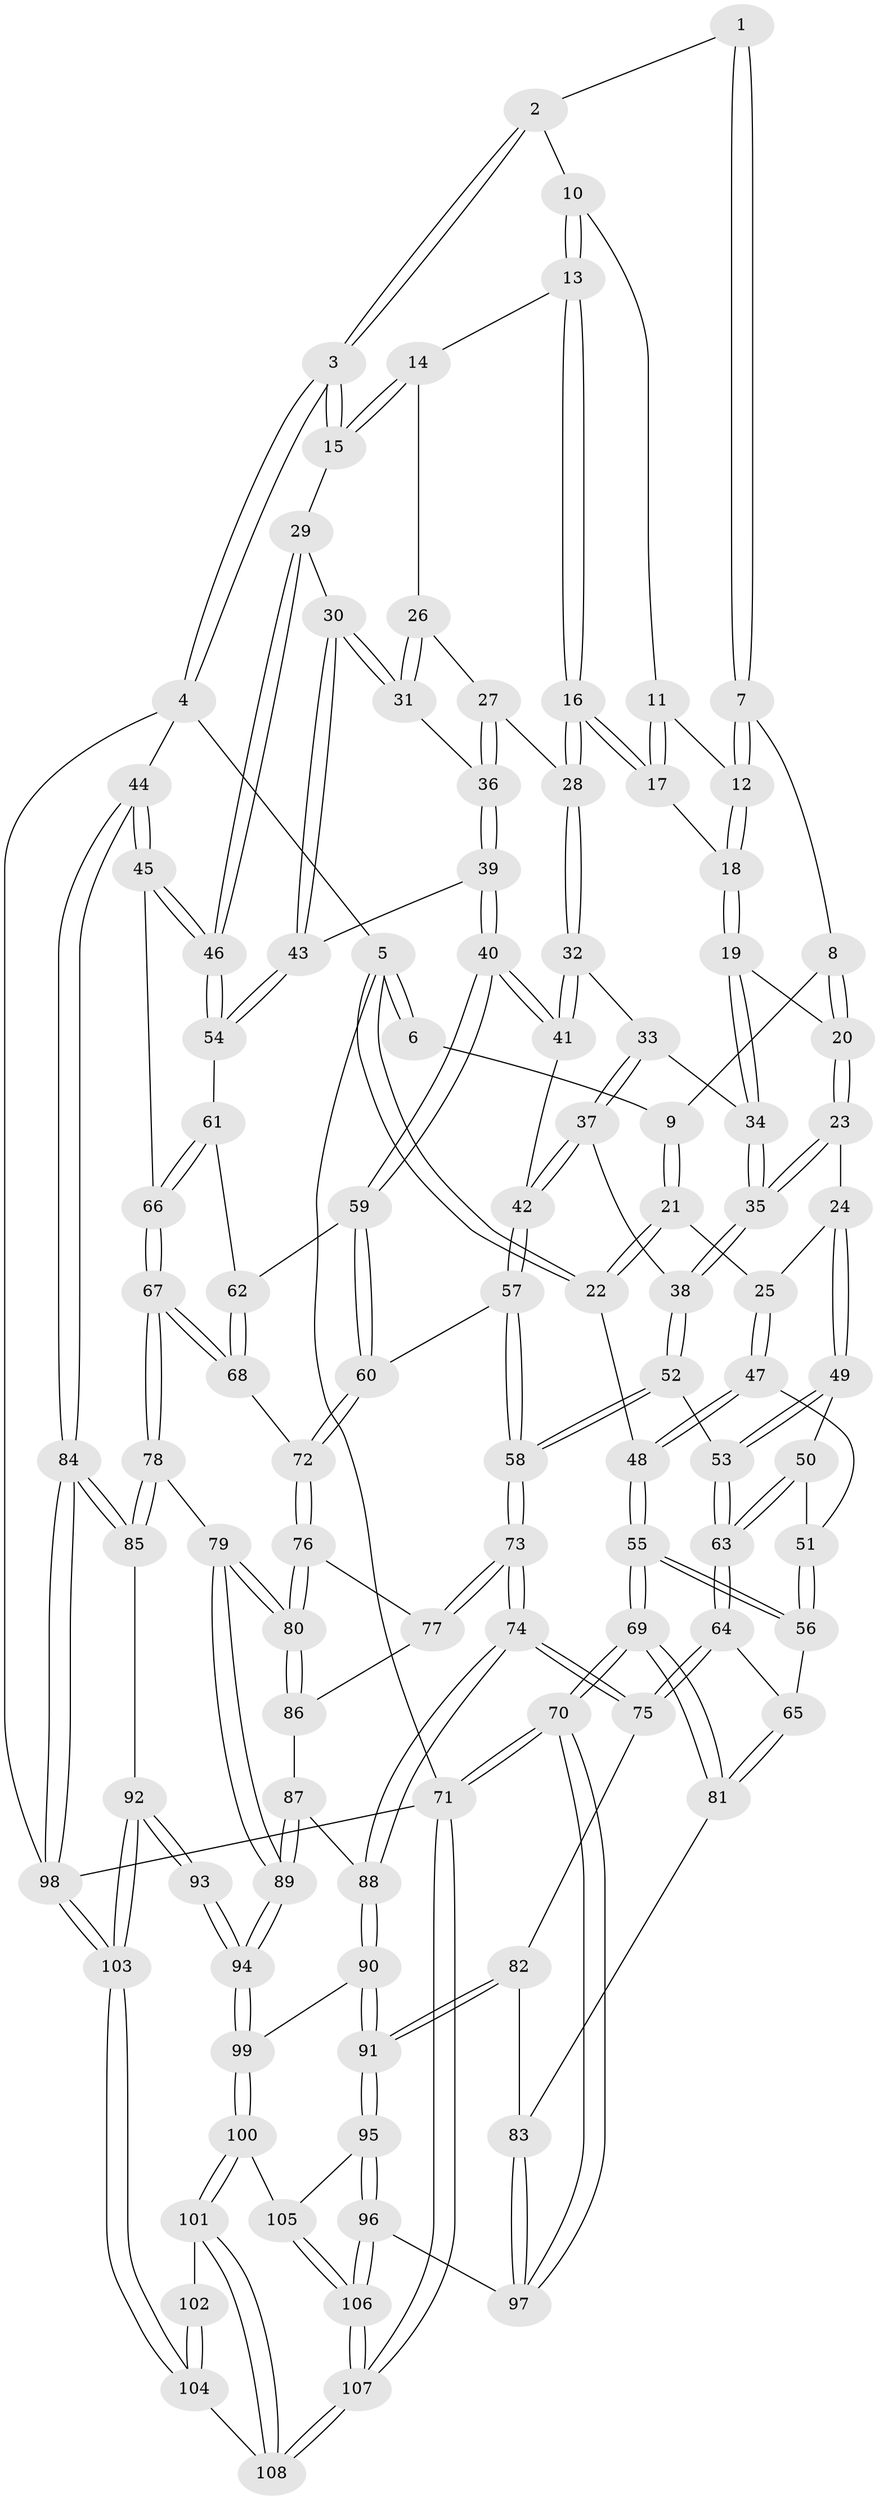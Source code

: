 // Generated by graph-tools (version 1.1) at 2025/03/03/09/25 03:03:16]
// undirected, 108 vertices, 267 edges
graph export_dot {
graph [start="1"]
  node [color=gray90,style=filled];
  1 [pos="+0.539695175918797+0"];
  2 [pos="+0.5475881469250778+0"];
  3 [pos="+1+0"];
  4 [pos="+1+0"];
  5 [pos="+0+0"];
  6 [pos="+0.2610698350978005+0"];
  7 [pos="+0.47209267119936404+0.06560160070119832"];
  8 [pos="+0.45847111920913075+0.07946618282365274"];
  9 [pos="+0.2757023623900253+0.13318142100903252"];
  10 [pos="+0.6306010308060505+0.11389306800996171"];
  11 [pos="+0.5872838641329622+0.1686936338142761"];
  12 [pos="+0.5138629738232193+0.16251291486752528"];
  13 [pos="+0.6643742333988526+0.15607474352233364"];
  14 [pos="+0.734137753450248+0.18247473000056078"];
  15 [pos="+1+0.044154201731734816"];
  16 [pos="+0.5952437890181482+0.25536635750813724"];
  17 [pos="+0.5880505229013488+0.240647151900718"];
  18 [pos="+0.5145647659803777+0.16773192603717613"];
  19 [pos="+0.4791675243289988+0.2574375767137317"];
  20 [pos="+0.3996790980365802+0.2081657750198479"];
  21 [pos="+0.23737465150266973+0.2198106094298397"];
  22 [pos="+0+0"];
  23 [pos="+0.2823576805735771+0.25871615930496755"];
  24 [pos="+0.2714762576253603+0.25671654941520367"];
  25 [pos="+0.24923628422608288+0.24185320133509966"];
  26 [pos="+0.7185936018950334+0.2310713666540628"];
  27 [pos="+0.6627791816349385+0.28433619514286734"];
  28 [pos="+0.5956401113380684+0.2811987684610084"];
  29 [pos="+0.9252121531558206+0.22759574980545852"];
  30 [pos="+0.8262768825336021+0.31957334252896524"];
  31 [pos="+0.7765153163620493+0.30436616895276736"];
  32 [pos="+0.5884092080207036+0.28810370691929843"];
  33 [pos="+0.5405833667400191+0.2938203407824363"];
  34 [pos="+0.4802869373464737+0.2597109724653312"];
  35 [pos="+0.39490294241115154+0.35448808358780365"];
  36 [pos="+0.6990818286081144+0.33019039921478827"];
  37 [pos="+0.47761550105242967+0.39803227157120125"];
  38 [pos="+0.40921057945259204+0.3861987261285273"];
  39 [pos="+0.7013494395356227+0.3665742821228648"];
  40 [pos="+0.634831811612457+0.44867743161992923"];
  41 [pos="+0.5998068874003325+0.35522414490787957"];
  42 [pos="+0.48653727911039724+0.40706849517460053"];
  43 [pos="+0.8083207837192327+0.39778452786426727"];
  44 [pos="+1+0.5877135956357132"];
  45 [pos="+1+0.5369268484933594"];
  46 [pos="+0.9505230796190224+0.47979245684706817"];
  47 [pos="+0.1490544032129905+0.3439381622991529"];
  48 [pos="+0+0.22984816935803373"];
  49 [pos="+0.26781086264610543+0.3170788499488562"];
  50 [pos="+0.2159897250757889+0.4345398474375383"];
  51 [pos="+0.1417800711842651+0.4015948917718858"];
  52 [pos="+0.33836375374260164+0.5036709682729427"];
  53 [pos="+0.3173051987018244+0.5029281022449956"];
  54 [pos="+0.8153599369223546+0.4314114269463265"];
  55 [pos="+0+0.47308597600477825"];
  56 [pos="+0.049743599986737774+0.4899307014894593"];
  57 [pos="+0.5557465129625601+0.5006150412865211"];
  58 [pos="+0.43406383017956035+0.5910024480158267"];
  59 [pos="+0.6317496433467414+0.4714527325761673"];
  60 [pos="+0.6049606586648514+0.5005479956517908"];
  61 [pos="+0.7863917969790402+0.4600672645181091"];
  62 [pos="+0.7359638509383658+0.4754087472692969"];
  63 [pos="+0.2672405084506329+0.5156421289436719"];
  64 [pos="+0.21529606134609694+0.5629828889651608"];
  65 [pos="+0.15900006724586424+0.5681132660461833"];
  66 [pos="+0.8192586958912325+0.6137435289415322"];
  67 [pos="+0.7917437628783072+0.6406954603492522"];
  68 [pos="+0.7485755587566372+0.5725310198318851"];
  69 [pos="+0+0.8575246512364144"];
  70 [pos="+0+1"];
  71 [pos="+0+1"];
  72 [pos="+0.605569510036675+0.5019086500611791"];
  73 [pos="+0.434077731006175+0.6040710187022048"];
  74 [pos="+0.39051443392991575+0.7151843616503697"];
  75 [pos="+0.24803492739342653+0.6343088251452178"];
  76 [pos="+0.6415685199529045+0.6280925209325622"];
  77 [pos="+0.5127884641955729+0.643159954229702"];
  78 [pos="+0.7727460915468245+0.6777243504389726"];
  79 [pos="+0.6756599027691674+0.6725927508376471"];
  80 [pos="+0.6576093708854435+0.6542116230527334"];
  81 [pos="+0.09484277443544156+0.7185222305058786"];
  82 [pos="+0.21579432479979038+0.7148901128047678"];
  83 [pos="+0.10008554491420994+0.7202435208404885"];
  84 [pos="+1+0.7424931580323811"];
  85 [pos="+0.816735439143284+0.7602407916370665"];
  86 [pos="+0.5464672429411079+0.6880254166600644"];
  87 [pos="+0.5448875481576619+0.7007005279207684"];
  88 [pos="+0.39120459795974555+0.7555706866804909"];
  89 [pos="+0.5928686761791552+0.8088268044030187"];
  90 [pos="+0.38954439881719577+0.7736542226638851"];
  91 [pos="+0.32623158427045157+0.8359086881122861"];
  92 [pos="+0.7828417116913365+0.8651994072442857"];
  93 [pos="+0.7450710863910112+0.8662191078273728"];
  94 [pos="+0.5835830548643971+0.838552529797057"];
  95 [pos="+0.3200229562355802+0.8478241185196036"];
  96 [pos="+0.30567579183107607+0.8652464153709506"];
  97 [pos="+0.24278671546674335+0.8590825874924573"];
  98 [pos="+1+1"];
  99 [pos="+0.5779414491964285+0.8423619435678313"];
  100 [pos="+0.5573236321956989+0.9665022765373569"];
  101 [pos="+0.5599302595394634+0.978519142202292"];
  102 [pos="+0.6880660943758816+0.9426765439073153"];
  103 [pos="+1+1"];
  104 [pos="+0.696762162314563+1"];
  105 [pos="+0.47951134491319+0.9484224969136933"];
  106 [pos="+0.3006343589514161+1"];
  107 [pos="+0.2712919134285958+1"];
  108 [pos="+0.5814038233901678+1"];
  1 -- 2;
  1 -- 7;
  1 -- 7;
  2 -- 3;
  2 -- 3;
  2 -- 10;
  3 -- 4;
  3 -- 4;
  3 -- 15;
  3 -- 15;
  4 -- 5;
  4 -- 44;
  4 -- 98;
  5 -- 6;
  5 -- 6;
  5 -- 22;
  5 -- 22;
  5 -- 71;
  6 -- 9;
  7 -- 8;
  7 -- 12;
  7 -- 12;
  8 -- 9;
  8 -- 20;
  8 -- 20;
  9 -- 21;
  9 -- 21;
  10 -- 11;
  10 -- 13;
  10 -- 13;
  11 -- 12;
  11 -- 17;
  11 -- 17;
  12 -- 18;
  12 -- 18;
  13 -- 14;
  13 -- 16;
  13 -- 16;
  14 -- 15;
  14 -- 15;
  14 -- 26;
  15 -- 29;
  16 -- 17;
  16 -- 17;
  16 -- 28;
  16 -- 28;
  17 -- 18;
  18 -- 19;
  18 -- 19;
  19 -- 20;
  19 -- 34;
  19 -- 34;
  20 -- 23;
  20 -- 23;
  21 -- 22;
  21 -- 22;
  21 -- 25;
  22 -- 48;
  23 -- 24;
  23 -- 35;
  23 -- 35;
  24 -- 25;
  24 -- 49;
  24 -- 49;
  25 -- 47;
  25 -- 47;
  26 -- 27;
  26 -- 31;
  26 -- 31;
  27 -- 28;
  27 -- 36;
  27 -- 36;
  28 -- 32;
  28 -- 32;
  29 -- 30;
  29 -- 46;
  29 -- 46;
  30 -- 31;
  30 -- 31;
  30 -- 43;
  30 -- 43;
  31 -- 36;
  32 -- 33;
  32 -- 41;
  32 -- 41;
  33 -- 34;
  33 -- 37;
  33 -- 37;
  34 -- 35;
  34 -- 35;
  35 -- 38;
  35 -- 38;
  36 -- 39;
  36 -- 39;
  37 -- 38;
  37 -- 42;
  37 -- 42;
  38 -- 52;
  38 -- 52;
  39 -- 40;
  39 -- 40;
  39 -- 43;
  40 -- 41;
  40 -- 41;
  40 -- 59;
  40 -- 59;
  41 -- 42;
  42 -- 57;
  42 -- 57;
  43 -- 54;
  43 -- 54;
  44 -- 45;
  44 -- 45;
  44 -- 84;
  44 -- 84;
  45 -- 46;
  45 -- 46;
  45 -- 66;
  46 -- 54;
  46 -- 54;
  47 -- 48;
  47 -- 48;
  47 -- 51;
  48 -- 55;
  48 -- 55;
  49 -- 50;
  49 -- 53;
  49 -- 53;
  50 -- 51;
  50 -- 63;
  50 -- 63;
  51 -- 56;
  51 -- 56;
  52 -- 53;
  52 -- 58;
  52 -- 58;
  53 -- 63;
  53 -- 63;
  54 -- 61;
  55 -- 56;
  55 -- 56;
  55 -- 69;
  55 -- 69;
  56 -- 65;
  57 -- 58;
  57 -- 58;
  57 -- 60;
  58 -- 73;
  58 -- 73;
  59 -- 60;
  59 -- 60;
  59 -- 62;
  60 -- 72;
  60 -- 72;
  61 -- 62;
  61 -- 66;
  61 -- 66;
  62 -- 68;
  62 -- 68;
  63 -- 64;
  63 -- 64;
  64 -- 65;
  64 -- 75;
  64 -- 75;
  65 -- 81;
  65 -- 81;
  66 -- 67;
  66 -- 67;
  67 -- 68;
  67 -- 68;
  67 -- 78;
  67 -- 78;
  68 -- 72;
  69 -- 70;
  69 -- 70;
  69 -- 81;
  69 -- 81;
  70 -- 71;
  70 -- 71;
  70 -- 97;
  70 -- 97;
  71 -- 107;
  71 -- 107;
  71 -- 98;
  72 -- 76;
  72 -- 76;
  73 -- 74;
  73 -- 74;
  73 -- 77;
  73 -- 77;
  74 -- 75;
  74 -- 75;
  74 -- 88;
  74 -- 88;
  75 -- 82;
  76 -- 77;
  76 -- 80;
  76 -- 80;
  77 -- 86;
  78 -- 79;
  78 -- 85;
  78 -- 85;
  79 -- 80;
  79 -- 80;
  79 -- 89;
  79 -- 89;
  80 -- 86;
  80 -- 86;
  81 -- 83;
  82 -- 83;
  82 -- 91;
  82 -- 91;
  83 -- 97;
  83 -- 97;
  84 -- 85;
  84 -- 85;
  84 -- 98;
  84 -- 98;
  85 -- 92;
  86 -- 87;
  87 -- 88;
  87 -- 89;
  87 -- 89;
  88 -- 90;
  88 -- 90;
  89 -- 94;
  89 -- 94;
  90 -- 91;
  90 -- 91;
  90 -- 99;
  91 -- 95;
  91 -- 95;
  92 -- 93;
  92 -- 93;
  92 -- 103;
  92 -- 103;
  93 -- 94;
  93 -- 94;
  94 -- 99;
  94 -- 99;
  95 -- 96;
  95 -- 96;
  95 -- 105;
  96 -- 97;
  96 -- 106;
  96 -- 106;
  98 -- 103;
  98 -- 103;
  99 -- 100;
  99 -- 100;
  100 -- 101;
  100 -- 101;
  100 -- 105;
  101 -- 102;
  101 -- 108;
  101 -- 108;
  102 -- 104;
  102 -- 104;
  103 -- 104;
  103 -- 104;
  104 -- 108;
  105 -- 106;
  105 -- 106;
  106 -- 107;
  106 -- 107;
  107 -- 108;
  107 -- 108;
}
